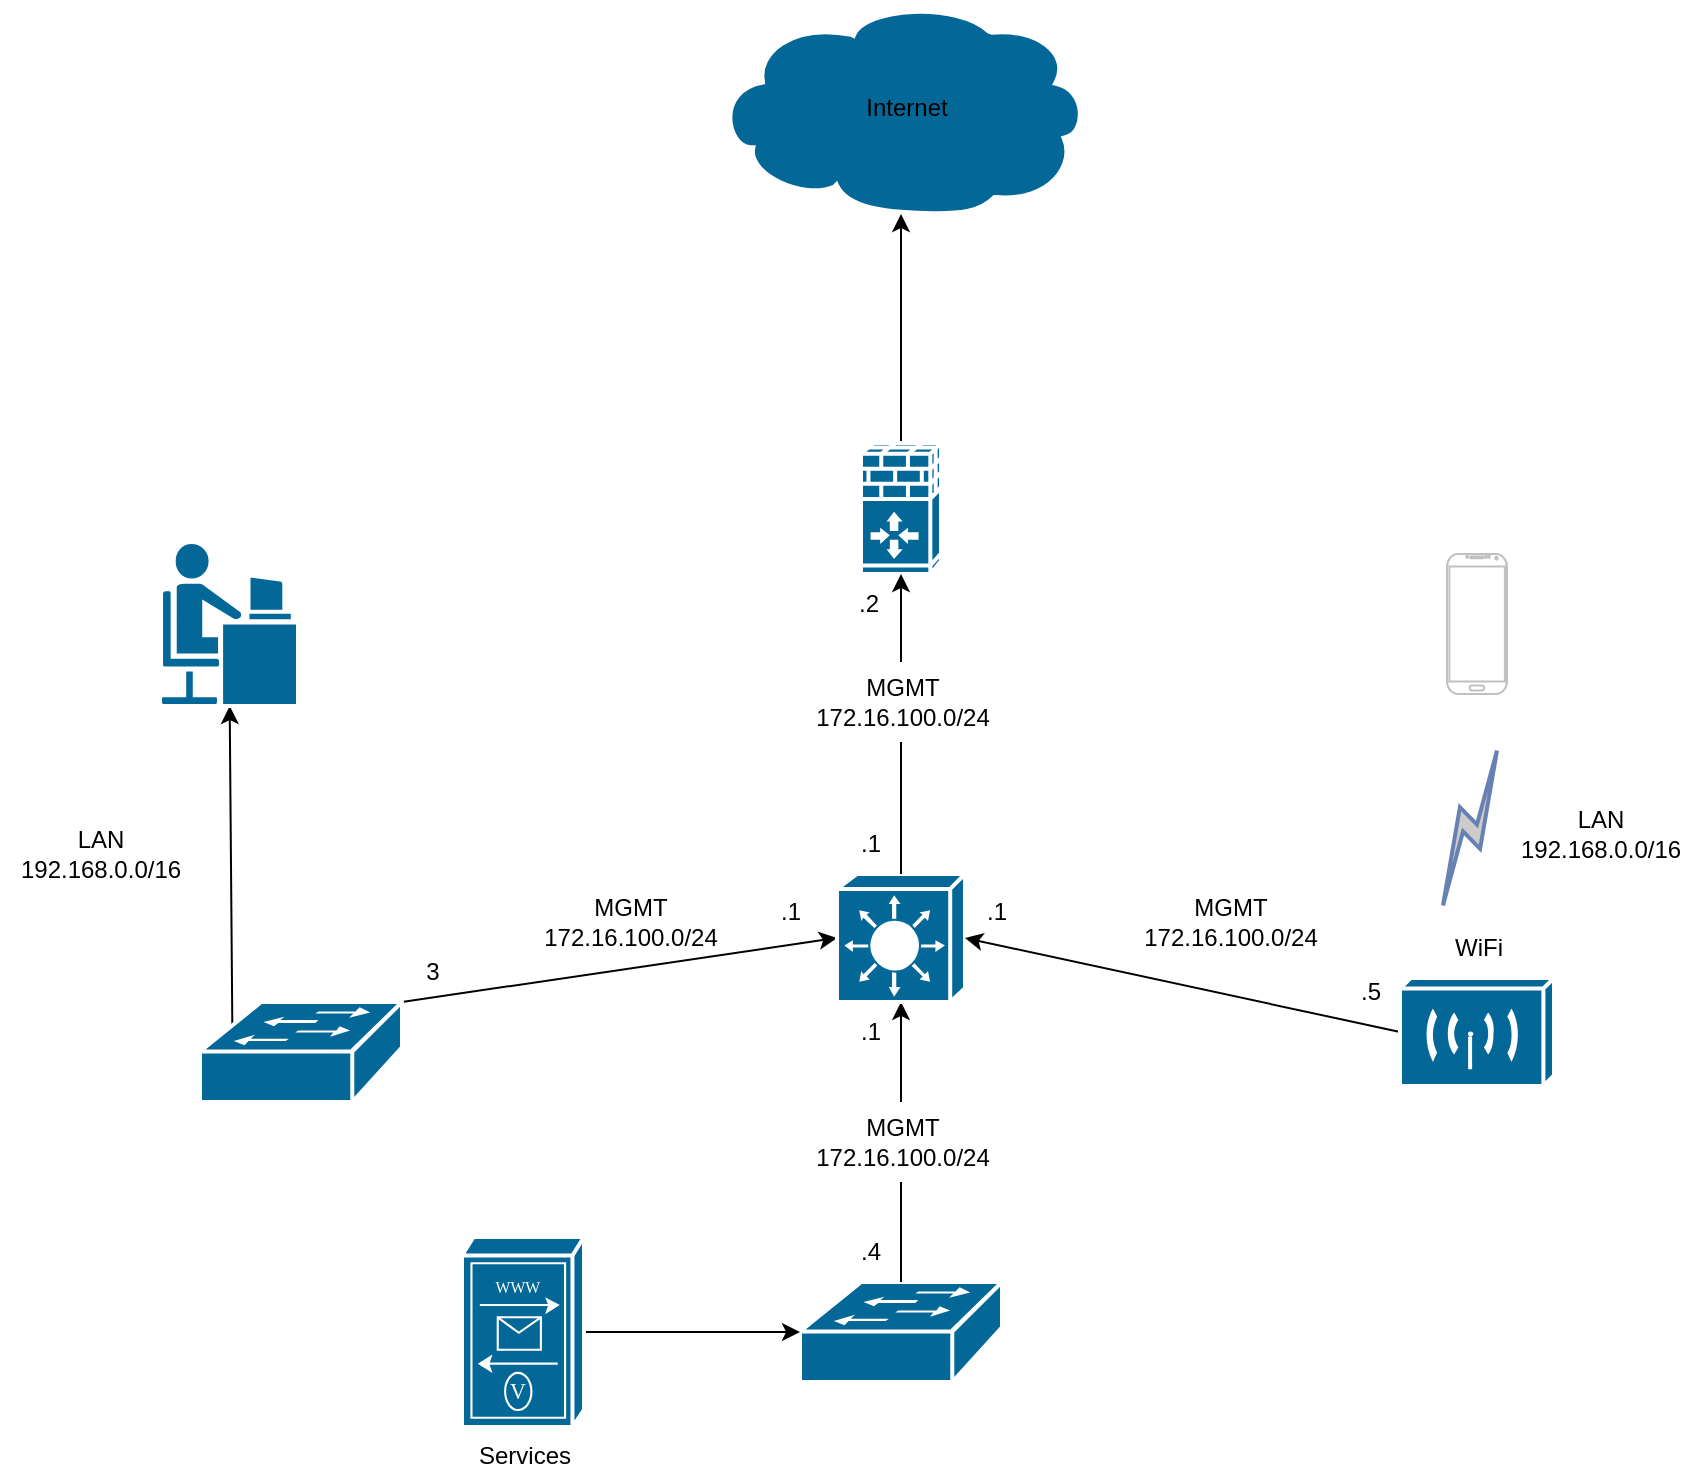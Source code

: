 <mxfile version="20.1.1" type="github">
  <diagram name="Page-1" id="c37626ed-c26b-45fb-9056-f9ebc6bb27b6">
    <mxGraphModel dx="1202" dy="1171" grid="1" gridSize="10" guides="1" tooltips="1" connect="1" arrows="1" fold="1" page="1" pageScale="1" pageWidth="1100" pageHeight="850" background="none" math="0" shadow="0">
      <root>
        <mxCell id="0" />
        <mxCell id="1" parent="0" />
        <mxCell id="AyyKfN710-Jf0reLjmtR-10" style="edgeStyle=none;rounded=0;orthogonalLoop=1;jettySize=auto;html=1;exitX=0.5;exitY=0;exitDx=0;exitDy=0;exitPerimeter=0;" edge="1" parent="1" source="AyyKfN710-Jf0reLjmtR-2" target="AyyKfN710-Jf0reLjmtR-8">
          <mxGeometry relative="1" as="geometry" />
        </mxCell>
        <mxCell id="AyyKfN710-Jf0reLjmtR-2" value="" style="shape=mxgraph.cisco.security.ios_firewall;sketch=0;html=1;pointerEvents=1;dashed=0;fillColor=#036897;strokeColor=#ffffff;strokeWidth=2;verticalLabelPosition=bottom;verticalAlign=top;align=center;outlineConnect=0;" vertex="1" parent="1">
          <mxGeometry x="570.5" y="240" width="40" height="66" as="geometry" />
        </mxCell>
        <mxCell id="AyyKfN710-Jf0reLjmtR-12" style="edgeStyle=none;rounded=0;orthogonalLoop=1;jettySize=auto;html=1;exitX=1;exitY=0;exitDx=0;exitDy=0;exitPerimeter=0;entryX=0;entryY=0.5;entryDx=0;entryDy=0;entryPerimeter=0;" edge="1" parent="1" source="AyyKfN710-Jf0reLjmtR-3" target="AyyKfN710-Jf0reLjmtR-5">
          <mxGeometry relative="1" as="geometry" />
        </mxCell>
        <mxCell id="AyyKfN710-Jf0reLjmtR-39" style="edgeStyle=none;rounded=0;orthogonalLoop=1;jettySize=auto;html=1;exitX=0.16;exitY=0.23;exitDx=0;exitDy=0;exitPerimeter=0;" edge="1" parent="1" source="AyyKfN710-Jf0reLjmtR-3" target="AyyKfN710-Jf0reLjmtR-33">
          <mxGeometry relative="1" as="geometry" />
        </mxCell>
        <mxCell id="AyyKfN710-Jf0reLjmtR-3" value="" style="shape=mxgraph.cisco.switches.workgroup_switch;sketch=0;html=1;pointerEvents=1;dashed=0;fillColor=#036897;strokeColor=#ffffff;strokeWidth=2;verticalLabelPosition=bottom;verticalAlign=top;align=center;outlineConnect=0;" vertex="1" parent="1">
          <mxGeometry x="240" y="520" width="101" height="50" as="geometry" />
        </mxCell>
        <mxCell id="AyyKfN710-Jf0reLjmtR-11" style="edgeStyle=none;rounded=0;orthogonalLoop=1;jettySize=auto;html=1;exitX=0.5;exitY=0;exitDx=0;exitDy=0;exitPerimeter=0;entryX=0.5;entryY=1;entryDx=0;entryDy=0;entryPerimeter=0;startArrow=none;" edge="1" parent="1" source="AyyKfN710-Jf0reLjmtR-26" target="AyyKfN710-Jf0reLjmtR-2">
          <mxGeometry relative="1" as="geometry" />
        </mxCell>
        <mxCell id="AyyKfN710-Jf0reLjmtR-13" style="edgeStyle=none;rounded=0;orthogonalLoop=1;jettySize=auto;html=1;startArrow=none;" edge="1" parent="1" source="AyyKfN710-Jf0reLjmtR-16" target="AyyKfN710-Jf0reLjmtR-5">
          <mxGeometry relative="1" as="geometry">
            <mxPoint x="620" y="580" as="targetPoint" />
          </mxGeometry>
        </mxCell>
        <mxCell id="AyyKfN710-Jf0reLjmtR-5" value="" style="shape=mxgraph.cisco.switches.layer_3_switch;sketch=0;html=1;pointerEvents=1;dashed=0;fillColor=#036897;strokeColor=#ffffff;strokeWidth=2;verticalLabelPosition=bottom;verticalAlign=top;align=center;outlineConnect=0;" vertex="1" parent="1">
          <mxGeometry x="558.5" y="456" width="64" height="64" as="geometry" />
        </mxCell>
        <mxCell id="AyyKfN710-Jf0reLjmtR-6" value="" style="shape=mxgraph.cisco.switches.workgroup_switch;sketch=0;html=1;pointerEvents=1;dashed=0;fillColor=#036897;strokeColor=#ffffff;strokeWidth=2;verticalLabelPosition=bottom;verticalAlign=top;align=center;outlineConnect=0;" vertex="1" parent="1">
          <mxGeometry x="540" y="660" width="101" height="50" as="geometry" />
        </mxCell>
        <mxCell id="AyyKfN710-Jf0reLjmtR-14" style="edgeStyle=none;rounded=0;orthogonalLoop=1;jettySize=auto;html=1;exitX=0;exitY=0.5;exitDx=0;exitDy=0;exitPerimeter=0;entryX=1;entryY=0.5;entryDx=0;entryDy=0;entryPerimeter=0;" edge="1" parent="1" target="AyyKfN710-Jf0reLjmtR-5">
          <mxGeometry relative="1" as="geometry">
            <mxPoint x="840" y="535" as="sourcePoint" />
          </mxGeometry>
        </mxCell>
        <mxCell id="AyyKfN710-Jf0reLjmtR-8" value="" style="shape=mxgraph.cisco.storage.cloud;sketch=0;html=1;pointerEvents=1;dashed=0;fillColor=#036897;strokeColor=#ffffff;strokeWidth=2;verticalLabelPosition=bottom;verticalAlign=top;align=center;outlineConnect=0;" vertex="1" parent="1">
          <mxGeometry x="497.5" y="20" width="186" height="106" as="geometry" />
        </mxCell>
        <mxCell id="AyyKfN710-Jf0reLjmtR-15" value="&lt;font style=&quot;vertical-align: inherit;&quot;&gt;&lt;font style=&quot;vertical-align: inherit;&quot;&gt;&lt;font style=&quot;vertical-align: inherit;&quot;&gt;&lt;font style=&quot;vertical-align: inherit;&quot;&gt;MGMT&lt;br&gt;172.16.100.0/24&lt;/font&gt;&lt;/font&gt;&lt;/font&gt;&lt;/font&gt;" style="text;html=1;resizable=0;autosize=1;align=center;verticalAlign=middle;points=[];fillColor=none;strokeColor=none;rounded=0;" vertex="1" parent="1">
          <mxGeometry x="400" y="460" width="110" height="40" as="geometry" />
        </mxCell>
        <mxCell id="AyyKfN710-Jf0reLjmtR-17" value="&lt;font style=&quot;vertical-align: inherit;&quot;&gt;&lt;font style=&quot;vertical-align: inherit;&quot;&gt;&lt;font style=&quot;vertical-align: inherit;&quot;&gt;&lt;font style=&quot;vertical-align: inherit;&quot;&gt;MGMT&lt;br&gt;172.16.100.0/24&lt;/font&gt;&lt;/font&gt;&lt;/font&gt;&lt;/font&gt;" style="text;html=1;resizable=0;autosize=1;align=center;verticalAlign=middle;points=[];fillColor=none;strokeColor=none;rounded=0;" vertex="1" parent="1">
          <mxGeometry x="700" y="460" width="110" height="40" as="geometry" />
        </mxCell>
        <mxCell id="AyyKfN710-Jf0reLjmtR-18" value="&lt;font style=&quot;vertical-align: inherit;&quot;&gt;&lt;font style=&quot;vertical-align: inherit;&quot;&gt;.1&lt;/font&gt;&lt;/font&gt;" style="text;html=1;resizable=0;autosize=1;align=center;verticalAlign=middle;points=[];fillColor=none;strokeColor=none;rounded=0;" vertex="1" parent="1">
          <mxGeometry x="560" y="520" width="30" height="30" as="geometry" />
        </mxCell>
        <mxCell id="AyyKfN710-Jf0reLjmtR-19" value="&lt;font style=&quot;vertical-align: inherit;&quot;&gt;&lt;font style=&quot;vertical-align: inherit;&quot;&gt;.1&lt;/font&gt;&lt;/font&gt;" style="text;html=1;resizable=0;autosize=1;align=center;verticalAlign=middle;points=[];fillColor=none;strokeColor=none;rounded=0;" vertex="1" parent="1">
          <mxGeometry x="520" y="460" width="30" height="30" as="geometry" />
        </mxCell>
        <mxCell id="AyyKfN710-Jf0reLjmtR-20" value="&lt;font style=&quot;vertical-align: inherit;&quot;&gt;&lt;font style=&quot;vertical-align: inherit;&quot;&gt;.1&lt;/font&gt;&lt;/font&gt;" style="text;html=1;resizable=0;autosize=1;align=center;verticalAlign=middle;points=[];fillColor=none;strokeColor=none;rounded=0;" vertex="1" parent="1">
          <mxGeometry x="622.5" y="460" width="30" height="30" as="geometry" />
        </mxCell>
        <mxCell id="AyyKfN710-Jf0reLjmtR-21" value="&lt;font style=&quot;vertical-align: inherit;&quot;&gt;&lt;font style=&quot;vertical-align: inherit;&quot;&gt;.1&lt;/font&gt;&lt;/font&gt;" style="text;html=1;resizable=0;autosize=1;align=center;verticalAlign=middle;points=[];fillColor=none;strokeColor=none;rounded=0;" vertex="1" parent="1">
          <mxGeometry x="560" y="426" width="30" height="30" as="geometry" />
        </mxCell>
        <mxCell id="AyyKfN710-Jf0reLjmtR-22" value="&lt;font style=&quot;vertical-align: inherit;&quot;&gt;&lt;font style=&quot;vertical-align: inherit;&quot;&gt;&lt;font style=&quot;vertical-align: inherit;&quot;&gt;&lt;font style=&quot;vertical-align: inherit;&quot;&gt;3&lt;/font&gt;&lt;/font&gt;&lt;/font&gt;&lt;/font&gt;" style="text;html=1;resizable=0;autosize=1;align=center;verticalAlign=middle;points=[];fillColor=none;strokeColor=none;rounded=0;" vertex="1" parent="1">
          <mxGeometry x="341" y="490" width="30" height="30" as="geometry" />
        </mxCell>
        <mxCell id="AyyKfN710-Jf0reLjmtR-23" value="&lt;font style=&quot;vertical-align: inherit;&quot;&gt;&lt;font style=&quot;vertical-align: inherit;&quot;&gt;&lt;font style=&quot;vertical-align: inherit;&quot;&gt;&lt;font style=&quot;vertical-align: inherit;&quot;&gt;.4&lt;/font&gt;&lt;/font&gt;&lt;/font&gt;&lt;/font&gt;" style="text;html=1;resizable=0;autosize=1;align=center;verticalAlign=middle;points=[];fillColor=none;strokeColor=none;rounded=0;" vertex="1" parent="1">
          <mxGeometry x="560" y="630" width="30" height="30" as="geometry" />
        </mxCell>
        <mxCell id="AyyKfN710-Jf0reLjmtR-24" value="&lt;font style=&quot;vertical-align: inherit;&quot;&gt;&lt;font style=&quot;vertical-align: inherit;&quot;&gt;&lt;font style=&quot;vertical-align: inherit;&quot;&gt;&lt;font style=&quot;vertical-align: inherit;&quot;&gt;.5&lt;/font&gt;&lt;/font&gt;&lt;/font&gt;&lt;/font&gt;" style="text;html=1;resizable=0;autosize=1;align=center;verticalAlign=middle;points=[];fillColor=none;strokeColor=none;rounded=0;" vertex="1" parent="1">
          <mxGeometry x="810" y="500" width="30" height="30" as="geometry" />
        </mxCell>
        <mxCell id="AyyKfN710-Jf0reLjmtR-25" value="&lt;font style=&quot;vertical-align: inherit;&quot;&gt;&lt;font style=&quot;vertical-align: inherit;&quot;&gt;&lt;font style=&quot;vertical-align: inherit;&quot;&gt;&lt;font style=&quot;vertical-align: inherit;&quot;&gt;.2&lt;/font&gt;&lt;/font&gt;&lt;/font&gt;&lt;/font&gt;" style="text;html=1;resizable=0;autosize=1;align=center;verticalAlign=middle;points=[];fillColor=none;strokeColor=none;rounded=0;" vertex="1" parent="1">
          <mxGeometry x="558.5" y="306" width="30" height="30" as="geometry" />
        </mxCell>
        <mxCell id="AyyKfN710-Jf0reLjmtR-26" value="&lt;font style=&quot;vertical-align: inherit;&quot;&gt;&lt;font style=&quot;vertical-align: inherit;&quot;&gt;&lt;font style=&quot;vertical-align: inherit;&quot;&gt;&lt;font style=&quot;vertical-align: inherit;&quot;&gt;MGMT&lt;br&gt;172.16.100.0/24&lt;/font&gt;&lt;/font&gt;&lt;/font&gt;&lt;/font&gt;" style="text;html=1;resizable=0;autosize=1;align=center;verticalAlign=middle;points=[];fillColor=none;strokeColor=none;rounded=0;" vertex="1" parent="1">
          <mxGeometry x="535.5" y="350" width="110" height="40" as="geometry" />
        </mxCell>
        <mxCell id="AyyKfN710-Jf0reLjmtR-27" value="" style="edgeStyle=none;rounded=0;orthogonalLoop=1;jettySize=auto;html=1;exitX=0.5;exitY=0;exitDx=0;exitDy=0;exitPerimeter=0;entryX=0.5;entryY=1;entryDx=0;entryDy=0;entryPerimeter=0;endArrow=none;" edge="1" parent="1" source="AyyKfN710-Jf0reLjmtR-5" target="AyyKfN710-Jf0reLjmtR-26">
          <mxGeometry relative="1" as="geometry">
            <mxPoint x="590.5" y="456" as="sourcePoint" />
            <mxPoint x="590.5" y="306" as="targetPoint" />
          </mxGeometry>
        </mxCell>
        <mxCell id="AyyKfN710-Jf0reLjmtR-16" value="&lt;font style=&quot;vertical-align: inherit;&quot;&gt;&lt;font style=&quot;vertical-align: inherit;&quot;&gt;&lt;font style=&quot;vertical-align: inherit;&quot;&gt;&lt;font style=&quot;vertical-align: inherit;&quot;&gt;MGMT&lt;br&gt;&lt;font style=&quot;vertical-align: inherit;&quot;&gt;&lt;font style=&quot;vertical-align: inherit;&quot;&gt;172.16.100.0/24&lt;/font&gt;&lt;/font&gt;&lt;/font&gt;&lt;/font&gt;&lt;/font&gt;&lt;/font&gt;" style="text;html=1;resizable=0;autosize=1;align=center;verticalAlign=middle;points=[];fillColor=none;strokeColor=none;rounded=0;" vertex="1" parent="1">
          <mxGeometry x="535.5" y="570" width="110" height="40" as="geometry" />
        </mxCell>
        <mxCell id="AyyKfN710-Jf0reLjmtR-28" value="" style="edgeStyle=none;rounded=0;orthogonalLoop=1;jettySize=auto;html=1;endArrow=none;" edge="1" parent="1" source="AyyKfN710-Jf0reLjmtR-6" target="AyyKfN710-Jf0reLjmtR-16">
          <mxGeometry relative="1" as="geometry">
            <mxPoint x="590.5" y="660" as="sourcePoint" />
            <mxPoint x="590.5" y="520" as="targetPoint" />
          </mxGeometry>
        </mxCell>
        <mxCell id="AyyKfN710-Jf0reLjmtR-32" value="&lt;font style=&quot;vertical-align: inherit;&quot;&gt;&lt;font style=&quot;vertical-align: inherit;&quot;&gt;Internet&lt;/font&gt;&lt;/font&gt;" style="text;html=1;resizable=0;autosize=1;align=center;verticalAlign=middle;points=[];fillColor=none;strokeColor=none;rounded=0;" vertex="1" parent="1">
          <mxGeometry x="562.5" y="58" width="60" height="30" as="geometry" />
        </mxCell>
        <mxCell id="AyyKfN710-Jf0reLjmtR-33" value="" style="shape=mxgraph.cisco.people.androgenous_person;sketch=0;html=1;pointerEvents=1;dashed=0;fillColor=#036897;strokeColor=#ffffff;strokeWidth=2;verticalLabelPosition=bottom;verticalAlign=top;align=center;outlineConnect=0;" vertex="1" parent="1">
          <mxGeometry x="220" y="290" width="69" height="82" as="geometry" />
        </mxCell>
        <mxCell id="AyyKfN710-Jf0reLjmtR-34" value="" style="shape=mxgraph.cisco.wireless.wireless_transport;sketch=0;html=1;pointerEvents=1;dashed=0;fillColor=#036897;strokeColor=#ffffff;strokeWidth=2;verticalLabelPosition=bottom;verticalAlign=top;align=center;outlineConnect=0;" vertex="1" parent="1">
          <mxGeometry x="840" y="508" width="77" height="54" as="geometry" />
        </mxCell>
        <mxCell id="AyyKfN710-Jf0reLjmtR-35" value="" style="verticalLabelPosition=bottom;verticalAlign=top;html=1;shadow=0;dashed=0;strokeWidth=1;shape=mxgraph.android.phone2;strokeColor=#c0c0c0;" vertex="1" parent="1">
          <mxGeometry x="863.5" y="296" width="30" height="70" as="geometry" />
        </mxCell>
        <mxCell id="AyyKfN710-Jf0reLjmtR-37" value="" style="html=1;outlineConnect=0;fillColor=#CCCCCC;strokeColor=#6881B3;gradientColor=none;gradientDirection=north;strokeWidth=2;shape=mxgraph.networks.comm_link_edge;html=1;rounded=0;" edge="1" parent="1">
          <mxGeometry width="100" height="100" relative="1" as="geometry">
            <mxPoint x="860" y="476" as="sourcePoint" />
            <mxPoint x="890" y="390" as="targetPoint" />
            <Array as="points">
              <mxPoint x="840" y="440" />
            </Array>
          </mxGeometry>
        </mxCell>
        <mxCell id="AyyKfN710-Jf0reLjmtR-38" value="WiFi" style="text;html=1;resizable=0;autosize=1;align=center;verticalAlign=middle;points=[];fillColor=none;strokeColor=none;rounded=0;" vertex="1" parent="1">
          <mxGeometry x="853.5" y="478" width="50" height="30" as="geometry" />
        </mxCell>
        <mxCell id="AyyKfN710-Jf0reLjmtR-40" value="LAN&lt;br&gt;192.168.0.0/16" style="text;html=1;resizable=0;autosize=1;align=center;verticalAlign=middle;points=[];fillColor=none;strokeColor=none;rounded=0;" vertex="1" parent="1">
          <mxGeometry x="140" y="426" width="100" height="40" as="geometry" />
        </mxCell>
        <mxCell id="AyyKfN710-Jf0reLjmtR-41" value="LAN&lt;br&gt;192.168.0.0/16" style="text;html=1;resizable=0;autosize=1;align=center;verticalAlign=middle;points=[];fillColor=none;strokeColor=none;rounded=0;" vertex="1" parent="1">
          <mxGeometry x="890" y="416" width="100" height="40" as="geometry" />
        </mxCell>
        <mxCell id="AyyKfN710-Jf0reLjmtR-47" style="edgeStyle=none;rounded=0;orthogonalLoop=1;jettySize=auto;html=1;exitX=1;exitY=0.5;exitDx=0;exitDy=0;exitPerimeter=0;" edge="1" parent="1" source="AyyKfN710-Jf0reLjmtR-42" target="AyyKfN710-Jf0reLjmtR-6">
          <mxGeometry relative="1" as="geometry" />
        </mxCell>
        <mxCell id="AyyKfN710-Jf0reLjmtR-42" value="Services" style="shape=mxgraph.cisco.misc.contact_center;sketch=0;html=1;pointerEvents=1;dashed=0;fillColor=#036897;strokeColor=#ffffff;strokeWidth=2;verticalLabelPosition=bottom;verticalAlign=top;align=center;outlineConnect=0;" vertex="1" parent="1">
          <mxGeometry x="371" y="637.5" width="61" height="95" as="geometry" />
        </mxCell>
      </root>
    </mxGraphModel>
  </diagram>
</mxfile>
